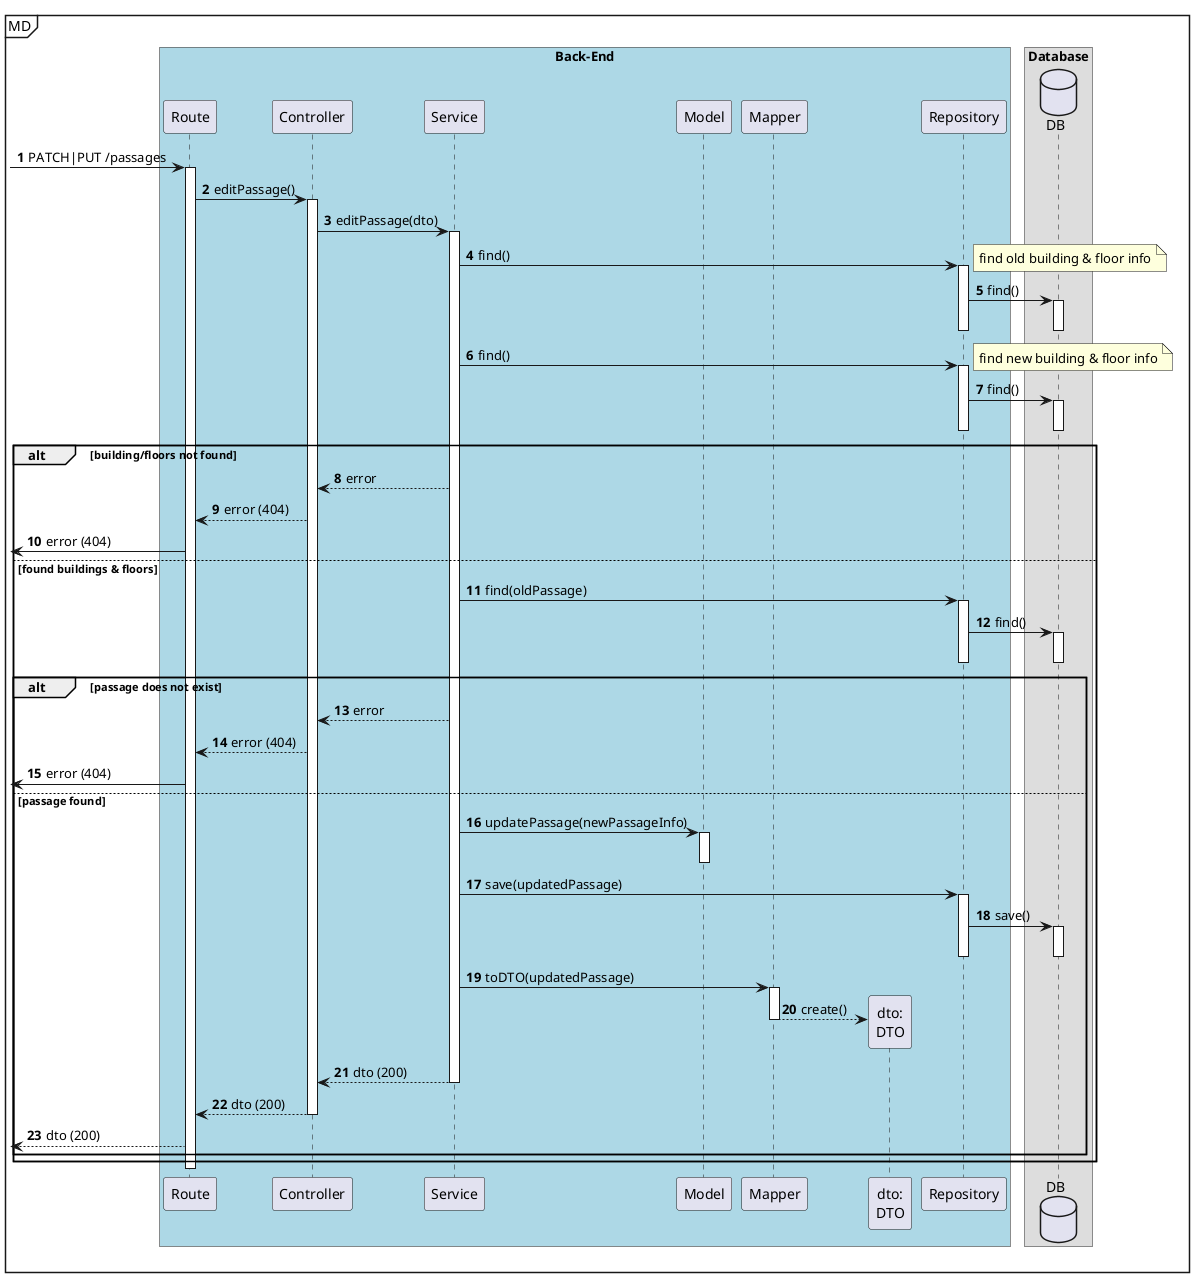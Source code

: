 @startuml
autonumber

mainframe MD

box "Back-End" #LightBlue
    participant "Route" as rt
    participant "Controller" as ctrl
    participant "Service" as svc
    participant "Model" as model

    participant "Mapper" as mapper
    participant "dto:\nDTO" as dto

    participant "Repository" as repo
end box

box "Database"
    database "DB" as db
end box

[-> rt : PATCH|PUT /passages

activate rt
    rt -> ctrl : editPassage()

    activate ctrl
        ctrl -> svc : editPassage(dto)

        activate svc
            svc -> repo : find()
            note right : find old building & floor info
            activate repo
                repo -> db : find()
                activate db
                deactivate db
            deactivate repo

            svc -> repo : find()
            note right : find new building & floor info
            activate repo
                repo -> db : find()
                activate db
                deactivate db
            deactivate repo

            alt building/floors not found
                svc --> ctrl : error
                ctrl --> rt : error (404)
                [<- rt : error (404)
            else found buildings & floors

            svc -> repo : find(oldPassage)

            activate repo
                repo -> db : find()
                activate db
                deactivate db
            deactivate repo

            alt passage does not exist
                svc --> ctrl : error
                ctrl --> rt : error (404)
                [<- rt : error (404)
            else passage found


            svc -> model : updatePassage(newPassageInfo)
            activate model
            deactivate model

            svc -> repo : save(updatedPassage)
            activate repo
                repo -> db : save()
                activate db
                deactivate db
            deactivate repo

            svc -> mapper : toDTO(updatedPassage)
            activate mapper
                mapper --> dto **: create()
            deactivate mapper

            svc --> ctrl : dto (200)
        deactivate svc

        ctrl --> rt : dto (200)
    deactivate ctrl

    [<-- rt : dto (200)
    end
    end
deactivate rt

@enduml
